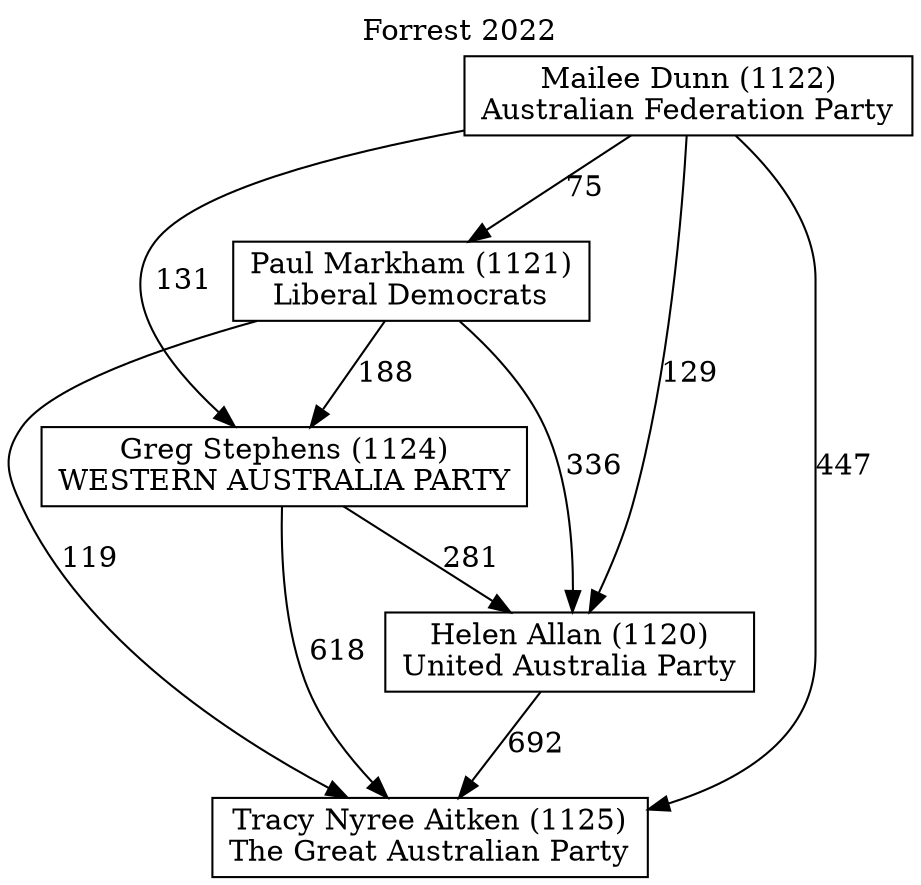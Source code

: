 // House preference flow
digraph "Tracy Nyree Aitken (1125)_Forrest_2022" {
	graph [label="Forrest 2022" labelloc=t mclimit=10]
	node [shape=box]
	"Greg Stephens (1124)" [label="Greg Stephens (1124)
WESTERN AUSTRALIA PARTY"]
	"Tracy Nyree Aitken (1125)" [label="Tracy Nyree Aitken (1125)
The Great Australian Party"]
	"Paul Markham (1121)" [label="Paul Markham (1121)
Liberal Democrats"]
	"Helen Allan (1120)" [label="Helen Allan (1120)
United Australia Party"]
	"Mailee Dunn (1122)" [label="Mailee Dunn (1122)
Australian Federation Party"]
	"Paul Markham (1121)" -> "Greg Stephens (1124)" [label=188]
	"Greg Stephens (1124)" -> "Tracy Nyree Aitken (1125)" [label=618]
	"Mailee Dunn (1122)" -> "Tracy Nyree Aitken (1125)" [label=447]
	"Paul Markham (1121)" -> "Helen Allan (1120)" [label=336]
	"Mailee Dunn (1122)" -> "Paul Markham (1121)" [label=75]
	"Paul Markham (1121)" -> "Tracy Nyree Aitken (1125)" [label=119]
	"Helen Allan (1120)" -> "Tracy Nyree Aitken (1125)" [label=692]
	"Mailee Dunn (1122)" -> "Greg Stephens (1124)" [label=131]
	"Greg Stephens (1124)" -> "Helen Allan (1120)" [label=281]
	"Mailee Dunn (1122)" -> "Helen Allan (1120)" [label=129]
}
